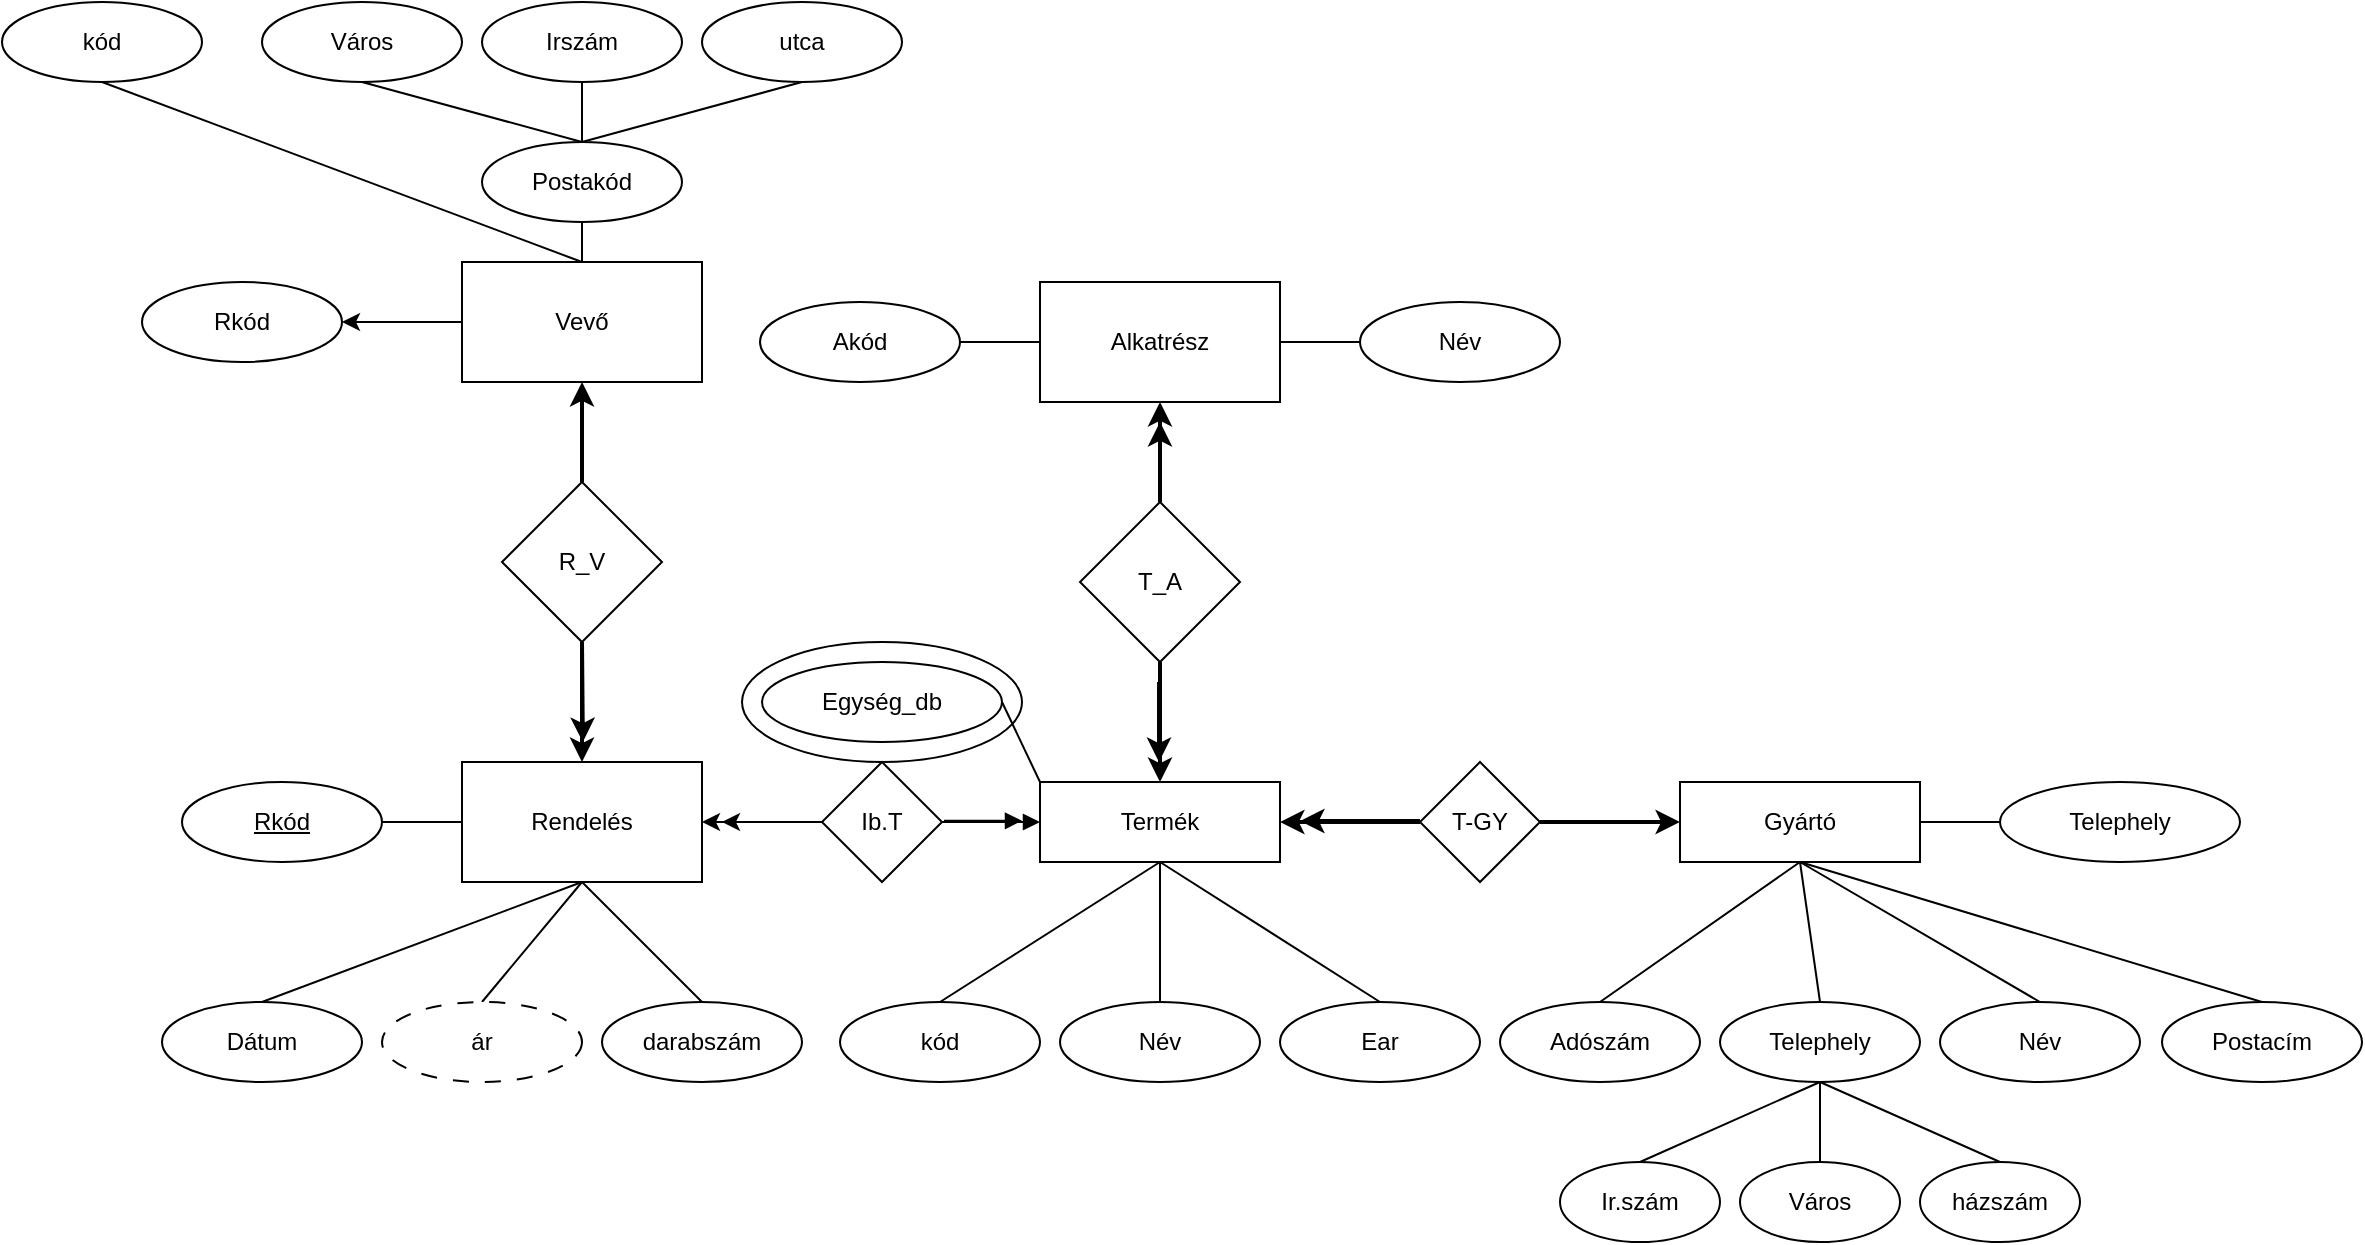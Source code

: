 <mxfile version="26.0.16">
  <diagram name="1 oldal" id="ZEDm-vvKbvSJ-1KInhfD">
    <mxGraphModel dx="2018" dy="797" grid="1" gridSize="10" guides="1" tooltips="1" connect="1" arrows="1" fold="1" page="1" pageScale="1" pageWidth="827" pageHeight="1169" math="0" shadow="0">
      <root>
        <mxCell id="0" />
        <mxCell id="1" parent="0" />
        <mxCell id="y44Dcp8CXkRWDjDvIWoM-27" value="" style="ellipse;whiteSpace=wrap;html=1;" vertex="1" parent="1">
          <mxGeometry x="50" y="440" width="140" height="60" as="geometry" />
        </mxCell>
        <mxCell id="y44Dcp8CXkRWDjDvIWoM-1" style="rounded=0;orthogonalLoop=1;jettySize=auto;html=1;exitX=0.5;exitY=1;exitDx=0;exitDy=0;entryX=0.5;entryY=0;entryDx=0;entryDy=0;startArrow=none;startFill=0;endArrow=none;" edge="1" parent="1" source="lsv2QbgZ2vg8ruysgdPq-1" target="lsv2QbgZ2vg8ruysgdPq-11">
          <mxGeometry relative="1" as="geometry" />
        </mxCell>
        <mxCell id="y44Dcp8CXkRWDjDvIWoM-2" style="rounded=0;orthogonalLoop=1;jettySize=auto;html=1;exitX=0.5;exitY=1;exitDx=0;exitDy=0;entryX=0.5;entryY=0;entryDx=0;entryDy=0;startArrow=none;startFill=0;endArrow=none;" edge="1" parent="1" source="lsv2QbgZ2vg8ruysgdPq-1" target="lsv2QbgZ2vg8ruysgdPq-12">
          <mxGeometry relative="1" as="geometry" />
        </mxCell>
        <mxCell id="y44Dcp8CXkRWDjDvIWoM-3" style="rounded=0;orthogonalLoop=1;jettySize=auto;html=1;exitX=0.5;exitY=1;exitDx=0;exitDy=0;entryX=0.5;entryY=0;entryDx=0;entryDy=0;startArrow=none;startFill=0;endArrow=none;" edge="1" parent="1" source="lsv2QbgZ2vg8ruysgdPq-1" target="lsv2QbgZ2vg8ruysgdPq-13">
          <mxGeometry relative="1" as="geometry" />
        </mxCell>
        <mxCell id="y44Dcp8CXkRWDjDvIWoM-9" style="rounded=0;orthogonalLoop=1;jettySize=auto;html=1;exitX=0;exitY=0;exitDx=0;exitDy=0;entryX=1;entryY=0.5;entryDx=0;entryDy=0;endArrow=none;startFill=0;" edge="1" parent="1" source="lsv2QbgZ2vg8ruysgdPq-1" target="y44Dcp8CXkRWDjDvIWoM-8">
          <mxGeometry relative="1" as="geometry" />
        </mxCell>
        <mxCell id="y44Dcp8CXkRWDjDvIWoM-42" style="rounded=0;orthogonalLoop=1;jettySize=auto;html=1;exitX=0;exitY=0.5;exitDx=0;exitDy=0;entryX=1;entryY=0.5;entryDx=0;entryDy=0;endArrow=none;startFill=1;startArrow=block;" edge="1" parent="1" source="lsv2QbgZ2vg8ruysgdPq-1" target="y44Dcp8CXkRWDjDvIWoM-41">
          <mxGeometry relative="1" as="geometry" />
        </mxCell>
        <mxCell id="lsv2QbgZ2vg8ruysgdPq-1" value="Termék" style="rounded=0;whiteSpace=wrap;html=1;" parent="1" vertex="1">
          <mxGeometry x="199" y="510" width="120" height="40" as="geometry" />
        </mxCell>
        <mxCell id="lsv2QbgZ2vg8ruysgdPq-5" value="T-GY" style="rhombus;whiteSpace=wrap;html=1;" parent="1" vertex="1">
          <mxGeometry x="389" y="500" width="60" height="60" as="geometry" />
        </mxCell>
        <mxCell id="y44Dcp8CXkRWDjDvIWoM-10" style="edgeStyle=orthogonalEdgeStyle;rounded=0;orthogonalLoop=1;jettySize=auto;html=1;exitX=1;exitY=0.5;exitDx=0;exitDy=0;entryX=0;entryY=0.5;entryDx=0;entryDy=0;endArrow=none;startFill=0;" edge="1" parent="1" source="lsv2QbgZ2vg8ruysgdPq-6" target="y44Dcp8CXkRWDjDvIWoM-6">
          <mxGeometry relative="1" as="geometry" />
        </mxCell>
        <mxCell id="lsv2QbgZ2vg8ruysgdPq-6" value="Gyártó" style="rounded=0;whiteSpace=wrap;html=1;" parent="1" vertex="1">
          <mxGeometry x="519" y="510" width="120" height="40" as="geometry" />
        </mxCell>
        <mxCell id="lsv2QbgZ2vg8ruysgdPq-7" value="" style="endArrow=classic;html=1;rounded=0;entryX=0;entryY=0.5;entryDx=0;entryDy=0;exitX=1;exitY=0.5;exitDx=0;exitDy=0;strokeWidth=2;" parent="1" source="lsv2QbgZ2vg8ruysgdPq-5" target="lsv2QbgZ2vg8ruysgdPq-6" edge="1">
          <mxGeometry width="50" height="50" relative="1" as="geometry">
            <mxPoint x="409" y="500" as="sourcePoint" />
            <mxPoint x="449" y="500" as="targetPoint" />
          </mxGeometry>
        </mxCell>
        <mxCell id="lsv2QbgZ2vg8ruysgdPq-10" value="" style="endArrow=classic;html=1;rounded=0;exitX=0;exitY=0.5;exitDx=0;exitDy=0;entryX=1;entryY=0.5;entryDx=0;entryDy=0;strokeWidth=2;" parent="1" source="lsv2QbgZ2vg8ruysgdPq-5" target="lsv2QbgZ2vg8ruysgdPq-1" edge="1">
          <mxGeometry width="50" height="50" relative="1" as="geometry">
            <mxPoint x="377" y="480" as="sourcePoint" />
            <mxPoint x="323" y="480" as="targetPoint" />
          </mxGeometry>
        </mxCell>
        <mxCell id="lsv2QbgZ2vg8ruysgdPq-11" value="kód" style="ellipse;whiteSpace=wrap;html=1;" parent="1" vertex="1">
          <mxGeometry x="99" y="620" width="100" height="40" as="geometry" />
        </mxCell>
        <mxCell id="lsv2QbgZ2vg8ruysgdPq-12" value="Név" style="ellipse;whiteSpace=wrap;html=1;" parent="1" vertex="1">
          <mxGeometry x="209" y="620" width="100" height="40" as="geometry" />
        </mxCell>
        <mxCell id="lsv2QbgZ2vg8ruysgdPq-13" value="Ear" style="ellipse;whiteSpace=wrap;html=1;" parent="1" vertex="1">
          <mxGeometry x="319" y="620" width="100" height="40" as="geometry" />
        </mxCell>
        <mxCell id="lsv2QbgZ2vg8ruysgdPq-14" value="Név" style="ellipse;whiteSpace=wrap;html=1;" parent="1" vertex="1">
          <mxGeometry x="649" y="620" width="100" height="40" as="geometry" />
        </mxCell>
        <mxCell id="y44Dcp8CXkRWDjDvIWoM-17" style="rounded=0;orthogonalLoop=1;jettySize=auto;html=1;exitX=0.5;exitY=1;exitDx=0;exitDy=0;entryX=0.5;entryY=0;entryDx=0;entryDy=0;endArrow=none;startFill=0;" edge="1" parent="1" source="lsv2QbgZ2vg8ruysgdPq-15" target="y44Dcp8CXkRWDjDvIWoM-14">
          <mxGeometry relative="1" as="geometry" />
        </mxCell>
        <mxCell id="y44Dcp8CXkRWDjDvIWoM-18" style="rounded=0;orthogonalLoop=1;jettySize=auto;html=1;exitX=0.5;exitY=1;exitDx=0;exitDy=0;entryX=0.5;entryY=0;entryDx=0;entryDy=0;endArrow=none;startFill=0;" edge="1" parent="1" source="lsv2QbgZ2vg8ruysgdPq-15" target="y44Dcp8CXkRWDjDvIWoM-15">
          <mxGeometry relative="1" as="geometry" />
        </mxCell>
        <mxCell id="y44Dcp8CXkRWDjDvIWoM-19" style="rounded=0;orthogonalLoop=1;jettySize=auto;html=1;exitX=0.5;exitY=1;exitDx=0;exitDy=0;entryX=0.5;entryY=0;entryDx=0;entryDy=0;endArrow=none;startFill=0;" edge="1" parent="1" source="lsv2QbgZ2vg8ruysgdPq-15" target="y44Dcp8CXkRWDjDvIWoM-16">
          <mxGeometry relative="1" as="geometry" />
        </mxCell>
        <mxCell id="lsv2QbgZ2vg8ruysgdPq-15" value="Telephely" style="ellipse;whiteSpace=wrap;html=1;" parent="1" vertex="1">
          <mxGeometry x="539" y="620" width="100" height="40" as="geometry" />
        </mxCell>
        <mxCell id="lsv2QbgZ2vg8ruysgdPq-16" value="Adószám" style="ellipse;whiteSpace=wrap;html=1;" parent="1" vertex="1">
          <mxGeometry x="429" y="620" width="100" height="40" as="geometry" />
        </mxCell>
        <mxCell id="lsv2QbgZ2vg8ruysgdPq-25" value="" style="endArrow=none;html=1;rounded=0;entryX=0.5;entryY=1;entryDx=0;entryDy=0;exitX=0.5;exitY=0;exitDx=0;exitDy=0;startFill=0;startArrow=none;" parent="1" source="lsv2QbgZ2vg8ruysgdPq-16" target="lsv2QbgZ2vg8ruysgdPq-6" edge="1">
          <mxGeometry width="50" height="50" relative="1" as="geometry">
            <mxPoint x="429" y="620" as="sourcePoint" />
            <mxPoint x="479" y="570" as="targetPoint" />
          </mxGeometry>
        </mxCell>
        <mxCell id="lsv2QbgZ2vg8ruysgdPq-26" value="" style="endArrow=none;html=1;rounded=0;exitX=0.5;exitY=0;exitDx=0;exitDy=0;entryX=0.5;entryY=1;entryDx=0;entryDy=0;startFill=0;startArrow=none;" parent="1" source="lsv2QbgZ2vg8ruysgdPq-15" target="lsv2QbgZ2vg8ruysgdPq-6" edge="1">
          <mxGeometry width="50" height="50" relative="1" as="geometry">
            <mxPoint x="503" y="630" as="sourcePoint" />
            <mxPoint x="539" y="560" as="targetPoint" />
          </mxGeometry>
        </mxCell>
        <mxCell id="lsv2QbgZ2vg8ruysgdPq-27" value="" style="endArrow=none;html=1;rounded=0;exitX=0.5;exitY=0;exitDx=0;exitDy=0;entryX=0.5;entryY=1;entryDx=0;entryDy=0;startFill=0;startArrow=none;" parent="1" source="lsv2QbgZ2vg8ruysgdPq-14" target="lsv2QbgZ2vg8ruysgdPq-6" edge="1">
          <mxGeometry width="50" height="50" relative="1" as="geometry">
            <mxPoint x="654" y="630" as="sourcePoint" />
            <mxPoint x="509" y="550" as="targetPoint" />
          </mxGeometry>
        </mxCell>
        <mxCell id="y44Dcp8CXkRWDjDvIWoM-6" value="Telephely" style="ellipse;whiteSpace=wrap;html=1;" vertex="1" parent="1">
          <mxGeometry x="679" y="510" width="120" height="40" as="geometry" />
        </mxCell>
        <mxCell id="y44Dcp8CXkRWDjDvIWoM-8" value="&lt;div&gt;Egység_db&lt;/div&gt;" style="ellipse;whiteSpace=wrap;html=1;" vertex="1" parent="1">
          <mxGeometry x="60" y="450" width="120" height="40" as="geometry" />
        </mxCell>
        <mxCell id="y44Dcp8CXkRWDjDvIWoM-13" value="" style="endArrow=classic;html=1;rounded=0;exitX=0;exitY=0.5;exitDx=0;exitDy=0;strokeWidth=2;" edge="1" parent="1">
          <mxGeometry width="50" height="50" relative="1" as="geometry">
            <mxPoint x="389" y="529.5" as="sourcePoint" />
            <mxPoint x="329" y="529.5" as="targetPoint" />
          </mxGeometry>
        </mxCell>
        <mxCell id="y44Dcp8CXkRWDjDvIWoM-14" value="Ir.szám" style="ellipse;whiteSpace=wrap;html=1;shadow=0;" vertex="1" parent="1">
          <mxGeometry x="459" y="700" width="80" height="40" as="geometry" />
        </mxCell>
        <mxCell id="y44Dcp8CXkRWDjDvIWoM-15" value="Város" style="ellipse;whiteSpace=wrap;html=1;shadow=0;" vertex="1" parent="1">
          <mxGeometry x="549" y="700" width="80" height="40" as="geometry" />
        </mxCell>
        <mxCell id="y44Dcp8CXkRWDjDvIWoM-16" value="házszám" style="ellipse;whiteSpace=wrap;html=1;shadow=0;" vertex="1" parent="1">
          <mxGeometry x="639" y="700" width="80" height="40" as="geometry" />
        </mxCell>
        <mxCell id="y44Dcp8CXkRWDjDvIWoM-24" style="rounded=0;orthogonalLoop=1;jettySize=auto;html=1;entryX=0.5;entryY=0;entryDx=0;entryDy=0;endArrow=classic;startFill=0;endFill=1;strokeWidth=2;" edge="1" parent="1" source="y44Dcp8CXkRWDjDvIWoM-23" target="lsv2QbgZ2vg8ruysgdPq-1">
          <mxGeometry relative="1" as="geometry" />
        </mxCell>
        <mxCell id="y44Dcp8CXkRWDjDvIWoM-39" style="edgeStyle=orthogonalEdgeStyle;rounded=0;orthogonalLoop=1;jettySize=auto;html=1;exitX=0.5;exitY=0;exitDx=0;exitDy=0;entryX=0.5;entryY=1;entryDx=0;entryDy=0;strokeWidth=2;" edge="1" parent="1" source="y44Dcp8CXkRWDjDvIWoM-23" target="y44Dcp8CXkRWDjDvIWoM-28">
          <mxGeometry relative="1" as="geometry" />
        </mxCell>
        <mxCell id="y44Dcp8CXkRWDjDvIWoM-40" style="edgeStyle=orthogonalEdgeStyle;rounded=0;orthogonalLoop=1;jettySize=auto;html=1;exitX=0.5;exitY=0;exitDx=0;exitDy=0;strokeWidth=2;" edge="1" parent="1" source="y44Dcp8CXkRWDjDvIWoM-23">
          <mxGeometry relative="1" as="geometry">
            <mxPoint x="259" y="330" as="targetPoint" />
          </mxGeometry>
        </mxCell>
        <mxCell id="y44Dcp8CXkRWDjDvIWoM-23" value="T_A" style="rhombus;whiteSpace=wrap;html=1;" vertex="1" parent="1">
          <mxGeometry x="219" y="370" width="80" height="80" as="geometry" />
        </mxCell>
        <mxCell id="y44Dcp8CXkRWDjDvIWoM-26" style="rounded=0;orthogonalLoop=1;jettySize=auto;html=1;endArrow=classic;startFill=0;endFill=1;strokeWidth=2;" edge="1" parent="1">
          <mxGeometry relative="1" as="geometry">
            <mxPoint x="258.5" y="460" as="sourcePoint" />
            <mxPoint x="258.5" y="500" as="targetPoint" />
          </mxGeometry>
        </mxCell>
        <mxCell id="y44Dcp8CXkRWDjDvIWoM-34" style="rounded=0;orthogonalLoop=1;jettySize=auto;html=1;exitX=0;exitY=0.5;exitDx=0;exitDy=0;entryX=1;entryY=0.5;entryDx=0;entryDy=0;endArrow=none;startFill=0;" edge="1" parent="1" source="y44Dcp8CXkRWDjDvIWoM-28" target="y44Dcp8CXkRWDjDvIWoM-31">
          <mxGeometry relative="1" as="geometry" />
        </mxCell>
        <mxCell id="y44Dcp8CXkRWDjDvIWoM-28" value="Alkatrész" style="rounded=0;whiteSpace=wrap;html=1;" vertex="1" parent="1">
          <mxGeometry x="199" y="260" width="120" height="60" as="geometry" />
        </mxCell>
        <mxCell id="y44Dcp8CXkRWDjDvIWoM-33" style="rounded=0;orthogonalLoop=1;jettySize=auto;html=1;entryX=1;entryY=0.5;entryDx=0;entryDy=0;endArrow=none;startFill=0;exitX=0;exitY=0.5;exitDx=0;exitDy=0;" edge="1" parent="1" source="y44Dcp8CXkRWDjDvIWoM-29" target="y44Dcp8CXkRWDjDvIWoM-28">
          <mxGeometry relative="1" as="geometry">
            <mxPoint x="370" y="210" as="sourcePoint" />
          </mxGeometry>
        </mxCell>
        <mxCell id="y44Dcp8CXkRWDjDvIWoM-29" value="Név" style="ellipse;whiteSpace=wrap;html=1;" vertex="1" parent="1">
          <mxGeometry x="359" y="270" width="100" height="40" as="geometry" />
        </mxCell>
        <mxCell id="y44Dcp8CXkRWDjDvIWoM-31" value="Akód" style="ellipse;whiteSpace=wrap;html=1;" vertex="1" parent="1">
          <mxGeometry x="59" y="270" width="100" height="40" as="geometry" />
        </mxCell>
        <mxCell id="y44Dcp8CXkRWDjDvIWoM-45" style="edgeStyle=orthogonalEdgeStyle;rounded=0;orthogonalLoop=1;jettySize=auto;html=1;exitX=0;exitY=0.5;exitDx=0;exitDy=0;entryX=1;entryY=0.5;entryDx=0;entryDy=0;" edge="1" parent="1" source="y44Dcp8CXkRWDjDvIWoM-41" target="y44Dcp8CXkRWDjDvIWoM-44">
          <mxGeometry relative="1" as="geometry" />
        </mxCell>
        <mxCell id="y44Dcp8CXkRWDjDvIWoM-46" style="edgeStyle=orthogonalEdgeStyle;rounded=0;orthogonalLoop=1;jettySize=auto;html=1;exitX=0;exitY=0.5;exitDx=0;exitDy=0;" edge="1" parent="1" source="y44Dcp8CXkRWDjDvIWoM-41">
          <mxGeometry relative="1" as="geometry">
            <mxPoint x="40" y="530" as="targetPoint" />
          </mxGeometry>
        </mxCell>
        <mxCell id="y44Dcp8CXkRWDjDvIWoM-41" value="Ib.T" style="rhombus;whiteSpace=wrap;html=1;" vertex="1" parent="1">
          <mxGeometry x="90" y="500" width="60" height="60" as="geometry" />
        </mxCell>
        <mxCell id="y44Dcp8CXkRWDjDvIWoM-43" style="rounded=0;orthogonalLoop=1;jettySize=auto;html=1;entryX=1;entryY=0.5;entryDx=0;entryDy=0;endArrow=none;startFill=1;startArrow=block;" edge="1" parent="1">
          <mxGeometry relative="1" as="geometry">
            <mxPoint x="190" y="529.41" as="sourcePoint" />
            <mxPoint x="151" y="529.41" as="targetPoint" />
          </mxGeometry>
        </mxCell>
        <mxCell id="y44Dcp8CXkRWDjDvIWoM-50" style="rounded=0;orthogonalLoop=1;jettySize=auto;html=1;exitX=0.5;exitY=1;exitDx=0;exitDy=0;entryX=0.5;entryY=0;entryDx=0;entryDy=0;endArrow=none;startFill=0;" edge="1" parent="1" source="y44Dcp8CXkRWDjDvIWoM-44" target="y44Dcp8CXkRWDjDvIWoM-47">
          <mxGeometry relative="1" as="geometry" />
        </mxCell>
        <mxCell id="y44Dcp8CXkRWDjDvIWoM-51" style="rounded=0;orthogonalLoop=1;jettySize=auto;html=1;exitX=0.5;exitY=1;exitDx=0;exitDy=0;entryX=0.5;entryY=0;entryDx=0;entryDy=0;endArrow=none;startFill=0;" edge="1" parent="1" source="y44Dcp8CXkRWDjDvIWoM-44" target="y44Dcp8CXkRWDjDvIWoM-48">
          <mxGeometry relative="1" as="geometry" />
        </mxCell>
        <mxCell id="y44Dcp8CXkRWDjDvIWoM-52" style="rounded=0;orthogonalLoop=1;jettySize=auto;html=1;exitX=0.5;exitY=1;exitDx=0;exitDy=0;entryX=0.5;entryY=0;entryDx=0;entryDy=0;endArrow=none;startFill=0;" edge="1" parent="1" source="y44Dcp8CXkRWDjDvIWoM-44" target="y44Dcp8CXkRWDjDvIWoM-49">
          <mxGeometry relative="1" as="geometry" />
        </mxCell>
        <mxCell id="y44Dcp8CXkRWDjDvIWoM-54" style="rounded=0;orthogonalLoop=1;jettySize=auto;html=1;exitX=0;exitY=0.5;exitDx=0;exitDy=0;entryX=1;entryY=0.5;entryDx=0;entryDy=0;endArrow=none;startFill=0;" edge="1" parent="1" source="y44Dcp8CXkRWDjDvIWoM-44" target="y44Dcp8CXkRWDjDvIWoM-53">
          <mxGeometry relative="1" as="geometry" />
        </mxCell>
        <mxCell id="y44Dcp8CXkRWDjDvIWoM-44" value="Rendelés" style="rounded=0;whiteSpace=wrap;html=1;" vertex="1" parent="1">
          <mxGeometry x="-90" y="500" width="120" height="60" as="geometry" />
        </mxCell>
        <mxCell id="y44Dcp8CXkRWDjDvIWoM-47" value="Dátum" style="ellipse;whiteSpace=wrap;html=1;" vertex="1" parent="1">
          <mxGeometry x="-240" y="620" width="100" height="40" as="geometry" />
        </mxCell>
        <mxCell id="y44Dcp8CXkRWDjDvIWoM-48" value="ár" style="ellipse;whiteSpace=wrap;html=1;dashed=1;dashPattern=8 8;" vertex="1" parent="1">
          <mxGeometry x="-130" y="620" width="100" height="40" as="geometry" />
        </mxCell>
        <mxCell id="y44Dcp8CXkRWDjDvIWoM-49" value="darabszám" style="ellipse;whiteSpace=wrap;html=1;" vertex="1" parent="1">
          <mxGeometry x="-20" y="620" width="100" height="40" as="geometry" />
        </mxCell>
        <mxCell id="y44Dcp8CXkRWDjDvIWoM-53" value="Rkód" style="ellipse;whiteSpace=wrap;html=1;fontStyle=4" vertex="1" parent="1">
          <mxGeometry x="-230" y="510" width="100" height="40" as="geometry" />
        </mxCell>
        <mxCell id="y44Dcp8CXkRWDjDvIWoM-56" style="rounded=0;orthogonalLoop=1;jettySize=auto;html=1;exitX=0.5;exitY=1;exitDx=0;exitDy=0;entryX=0.5;entryY=0;entryDx=0;entryDy=0;strokeWidth=2;" edge="1" parent="1" source="y44Dcp8CXkRWDjDvIWoM-55" target="y44Dcp8CXkRWDjDvIWoM-44">
          <mxGeometry relative="1" as="geometry" />
        </mxCell>
        <mxCell id="y44Dcp8CXkRWDjDvIWoM-57" style="rounded=0;orthogonalLoop=1;jettySize=auto;html=1;exitX=0.5;exitY=1;exitDx=0;exitDy=0;strokeWidth=2;" edge="1" parent="1" source="y44Dcp8CXkRWDjDvIWoM-55">
          <mxGeometry relative="1" as="geometry">
            <mxPoint x="-29.571" y="490.0" as="targetPoint" />
          </mxGeometry>
        </mxCell>
        <mxCell id="y44Dcp8CXkRWDjDvIWoM-60" style="edgeStyle=orthogonalEdgeStyle;rounded=0;orthogonalLoop=1;jettySize=auto;html=1;exitX=0.5;exitY=0;exitDx=0;exitDy=0;entryX=0.5;entryY=1;entryDx=0;entryDy=0;strokeWidth=2;" edge="1" parent="1" source="y44Dcp8CXkRWDjDvIWoM-55" target="y44Dcp8CXkRWDjDvIWoM-59">
          <mxGeometry relative="1" as="geometry" />
        </mxCell>
        <mxCell id="y44Dcp8CXkRWDjDvIWoM-55" value="R_V" style="rhombus;whiteSpace=wrap;html=1;" vertex="1" parent="1">
          <mxGeometry x="-70" y="360" width="80" height="80" as="geometry" />
        </mxCell>
        <mxCell id="y44Dcp8CXkRWDjDvIWoM-70" style="rounded=0;orthogonalLoop=1;jettySize=auto;html=1;exitX=0.5;exitY=0;exitDx=0;exitDy=0;entryX=0.5;entryY=1;entryDx=0;entryDy=0;endArrow=none;startFill=0;" edge="1" parent="1" source="y44Dcp8CXkRWDjDvIWoM-59" target="y44Dcp8CXkRWDjDvIWoM-69">
          <mxGeometry relative="1" as="geometry" />
        </mxCell>
        <mxCell id="y44Dcp8CXkRWDjDvIWoM-72" style="rounded=0;orthogonalLoop=1;jettySize=auto;html=1;exitX=0.5;exitY=0;exitDx=0;exitDy=0;entryX=0.5;entryY=1;entryDx=0;entryDy=0;endArrow=none;startFill=0;" edge="1" parent="1" source="y44Dcp8CXkRWDjDvIWoM-59" target="y44Dcp8CXkRWDjDvIWoM-71">
          <mxGeometry relative="1" as="geometry" />
        </mxCell>
        <mxCell id="y44Dcp8CXkRWDjDvIWoM-59" value="Vevő" style="rounded=0;whiteSpace=wrap;html=1;" vertex="1" parent="1">
          <mxGeometry x="-90" y="250" width="120" height="60" as="geometry" />
        </mxCell>
        <mxCell id="y44Dcp8CXkRWDjDvIWoM-62" value="" style="edgeStyle=orthogonalEdgeStyle;rounded=0;orthogonalLoop=1;jettySize=auto;html=1;endArrow=none;startFill=1;startArrow=classic;" edge="1" parent="1" source="y44Dcp8CXkRWDjDvIWoM-61" target="y44Dcp8CXkRWDjDvIWoM-59">
          <mxGeometry relative="1" as="geometry" />
        </mxCell>
        <mxCell id="y44Dcp8CXkRWDjDvIWoM-61" value="Rkód" style="ellipse;whiteSpace=wrap;html=1;" vertex="1" parent="1">
          <mxGeometry x="-250" y="260" width="100" height="40" as="geometry" />
        </mxCell>
        <mxCell id="y44Dcp8CXkRWDjDvIWoM-66" value="Város" style="ellipse;whiteSpace=wrap;html=1;" vertex="1" parent="1">
          <mxGeometry x="-190" y="120" width="100" height="40" as="geometry" />
        </mxCell>
        <mxCell id="y44Dcp8CXkRWDjDvIWoM-67" value="Irszám" style="ellipse;whiteSpace=wrap;html=1;" vertex="1" parent="1">
          <mxGeometry x="-80" y="120" width="100" height="40" as="geometry" />
        </mxCell>
        <mxCell id="y44Dcp8CXkRWDjDvIWoM-68" value="utca" style="ellipse;whiteSpace=wrap;html=1;" vertex="1" parent="1">
          <mxGeometry x="30" y="120" width="100" height="40" as="geometry" />
        </mxCell>
        <mxCell id="y44Dcp8CXkRWDjDvIWoM-69" value="kód" style="ellipse;whiteSpace=wrap;html=1;" vertex="1" parent="1">
          <mxGeometry x="-320" y="120" width="100" height="40" as="geometry" />
        </mxCell>
        <mxCell id="y44Dcp8CXkRWDjDvIWoM-73" style="rounded=0;orthogonalLoop=1;jettySize=auto;html=1;exitX=0.5;exitY=0;exitDx=0;exitDy=0;entryX=0.5;entryY=1;entryDx=0;entryDy=0;endArrow=none;startFill=0;" edge="1" parent="1" source="y44Dcp8CXkRWDjDvIWoM-71" target="y44Dcp8CXkRWDjDvIWoM-66">
          <mxGeometry relative="1" as="geometry" />
        </mxCell>
        <mxCell id="y44Dcp8CXkRWDjDvIWoM-74" style="rounded=0;orthogonalLoop=1;jettySize=auto;html=1;exitX=0.5;exitY=0;exitDx=0;exitDy=0;entryX=0.5;entryY=1;entryDx=0;entryDy=0;endArrow=none;startFill=0;" edge="1" parent="1" source="y44Dcp8CXkRWDjDvIWoM-71" target="y44Dcp8CXkRWDjDvIWoM-67">
          <mxGeometry relative="1" as="geometry" />
        </mxCell>
        <mxCell id="y44Dcp8CXkRWDjDvIWoM-75" style="rounded=0;orthogonalLoop=1;jettySize=auto;html=1;exitX=0.5;exitY=0;exitDx=0;exitDy=0;entryX=0.5;entryY=1;entryDx=0;entryDy=0;endArrow=none;startFill=0;" edge="1" parent="1" source="y44Dcp8CXkRWDjDvIWoM-71" target="y44Dcp8CXkRWDjDvIWoM-68">
          <mxGeometry relative="1" as="geometry" />
        </mxCell>
        <mxCell id="y44Dcp8CXkRWDjDvIWoM-71" value="Postakód" style="ellipse;whiteSpace=wrap;html=1;" vertex="1" parent="1">
          <mxGeometry x="-80" y="190" width="100" height="40" as="geometry" />
        </mxCell>
        <mxCell id="y44Dcp8CXkRWDjDvIWoM-79" style="rounded=0;orthogonalLoop=1;jettySize=auto;html=1;exitX=0.5;exitY=0;exitDx=0;exitDy=0;entryX=0.5;entryY=1;entryDx=0;entryDy=0;endArrow=none;startFill=0;" edge="1" parent="1" source="y44Dcp8CXkRWDjDvIWoM-77" target="lsv2QbgZ2vg8ruysgdPq-6">
          <mxGeometry relative="1" as="geometry" />
        </mxCell>
        <mxCell id="y44Dcp8CXkRWDjDvIWoM-77" value="Postacím" style="ellipse;whiteSpace=wrap;html=1;" vertex="1" parent="1">
          <mxGeometry x="760" y="620" width="100" height="40" as="geometry" />
        </mxCell>
      </root>
    </mxGraphModel>
  </diagram>
</mxfile>
